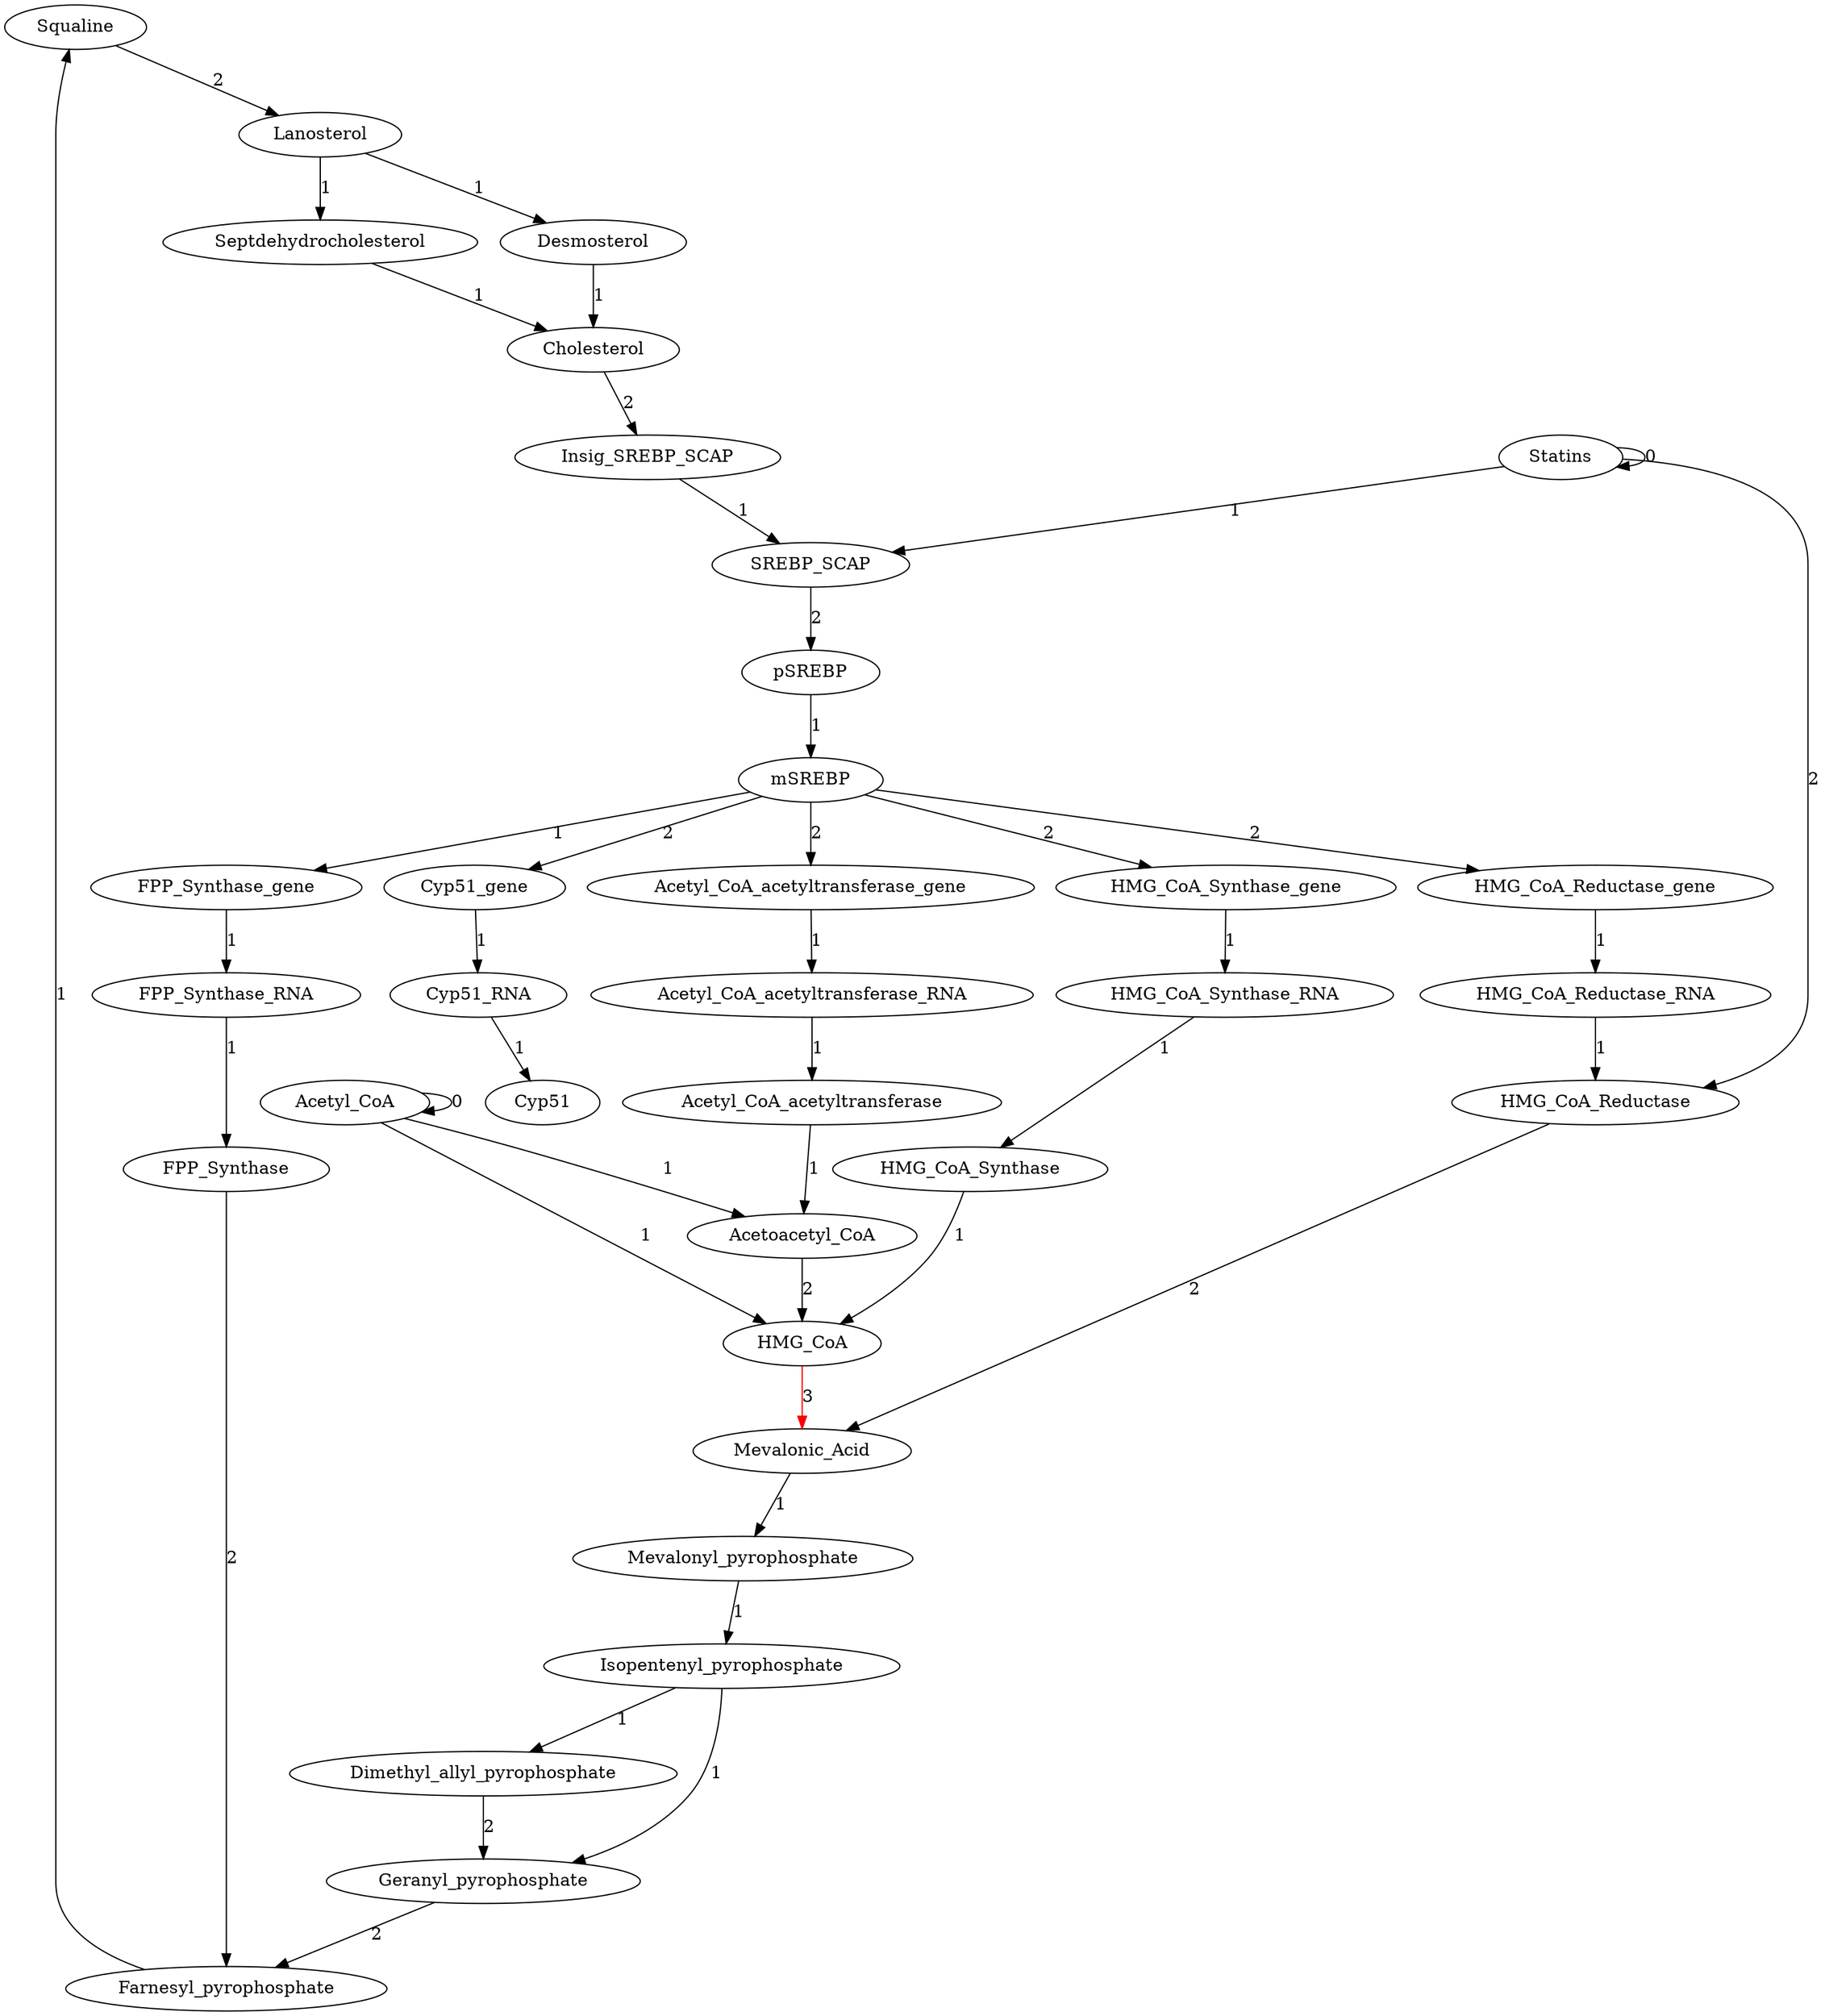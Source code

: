 digraph  {
" Squaline " [equation="  ( Farnesyl_pyrophosphate ) "];
" Lanosterol " [equation="  ( Squaline ) "];
" Acetyl_CoA " [equation="  ( Acetyl_CoA ) "];
" HMG_CoA_Reductase_RNA " [equation="  ( HMG_CoA_Reductase_gene ) "];
" Cyp51_RNA " [equation="  ( Cyp51_gene ) "];
" Septdehydrocholesterol " [equation="  ( Lanosterol ) "];
" Insig_SREBP_SCAP " [equation="  ! (  ( Cholesterol )  ) "];
" FPP_Synthase_gene " [equation="  ( mSREBP ) "];
" HMG_CoA_Reductase_gene " [equation="  ( mSREBP ) "];
" Acetyl_CoA_acetyltransferase_RNA " [equation="  ( Acetyl_CoA_acetyltransferase_gene ) "];
" Statins " [equation="  ( Statins ) "];
" Acetyl_CoA_acetyltransferase_gene " [equation="  ( mSREBP ) "];
" Desmosterol " [equation="  ( Lanosterol ) "];
" Mevalonic_Acid " [equation="  ( HMG_CoA && (  (  ( HMG_CoA_Reductase )  )  ) ) "];
" Acetoacetyl_CoA " [equation="  ( Acetyl_CoA && (  (  ( Acetyl_CoA_acetyltransferase )  )  ) ) "];
" Mevalonyl_pyrophosphate " [equation="  ( Mevalonic_Acid ) "];
" HMG_CoA " [equation="  ( Acetoacetyl_CoA && (  (  ( Acetyl_CoA && HMG_CoA_Synthase )  )  ) ) "];
" Dimethyl_allyl_pyrophosphate " [equation="  ( Isopentenyl_pyrophosphate ) "];
" HMG_CoA_Reductase " [equation="  (  ( HMG_CoA_Reductase_RNA  ) && ! ( Statins  )  ) "];
" FPP_Synthase " [equation="  ( FPP_Synthase_RNA ) "];
" HMG_CoA_Synthase_RNA " [equation="  ( HMG_CoA_Synthase_gene ) "];
" SREBP_SCAP " [equation="  (  ( Insig_SREBP_SCAP  ) && ! ( Statins  )  ) "];
" Geranyl_pyrophosphate " [equation="  ( Dimethyl_allyl_pyrophosphate )  || ( Isopentenyl_pyrophosphate ) "];
" Cyp51 " [equation="  ( Cyp51_RNA ) "];
" Isopentenyl_pyrophosphate " [equation="  ( Mevalonyl_pyrophosphate ) "];
" Acetyl_CoA_acetyltransferase " [equation="  ( Acetyl_CoA_acetyltransferase_RNA ) "];
" Farnesyl_pyrophosphate " [equation="  (  ( Geranyl_pyrophosphate  ) && ! ( FPP_Synthase  )  ) "];
" mSREBP " [equation="  ( pSREBP ) "];
" FPP_Synthase_RNA " [equation="  ( FPP_Synthase_gene ) "];
" pSREBP " [equation="  ( SREBP_SCAP ) "];
" HMG_CoA_Synthase_gene " [equation="  ( mSREBP ) "];
" Cyp51_gene " [equation="  ( mSREBP ) "];
" Cholesterol " [equation="  ( Desmosterol )  || ( Septdehydrocholesterol ) "];
" HMG_CoA_Synthase " [equation="  ( HMG_CoA_Synthase_RNA ) "];
" Squaline " -> " Lanosterol "  [color=black, label=2];
" Lanosterol " -> " Septdehydrocholesterol "  [color=black, label=1];
" Lanosterol " -> " Desmosterol "  [color=black, label=1];
" Acetyl_CoA " -> " Acetyl_CoA "  [color=black, label=0];
" Acetyl_CoA " -> " Acetoacetyl_CoA "  [color=black, label=1];
" Acetyl_CoA " -> " HMG_CoA "  [color=black, label=1];
" HMG_CoA_Reductase_RNA " -> " HMG_CoA_Reductase "  [color=black, label=1];
" Cyp51_RNA " -> " Cyp51 "  [color=black, label=1];
" Septdehydrocholesterol " -> " Cholesterol "  [color=black, label=1];
" Insig_SREBP_SCAP " -> " SREBP_SCAP "  [color=black, label=1];
" FPP_Synthase_gene " -> " FPP_Synthase_RNA "  [color=black, label=1];
" HMG_CoA_Reductase_gene " -> " HMG_CoA_Reductase_RNA "  [color=black, label=1];
" Acetyl_CoA_acetyltransferase_RNA " -> " Acetyl_CoA_acetyltransferase "  [color=black, label=1];
" Statins " -> " Statins "  [color=black, label=0];
" Statins " -> " HMG_CoA_Reductase "  [color=black, label=2];
" Statins " -> " SREBP_SCAP "  [color=black, label=1];
" Acetyl_CoA_acetyltransferase_gene " -> " Acetyl_CoA_acetyltransferase_RNA "  [color=black, label=1];
" Desmosterol " -> " Cholesterol "  [color=black, label=1];
" Mevalonic_Acid " -> " Mevalonyl_pyrophosphate "  [color=black, label=1];
" Acetoacetyl_CoA " -> " HMG_CoA "  [color=black, label=2];
" Mevalonyl_pyrophosphate " -> " Isopentenyl_pyrophosphate "  [color=black, label=1];
" HMG_CoA " -> " Mevalonic_Acid "  [color=red, label=3];
" Dimethyl_allyl_pyrophosphate " -> " Geranyl_pyrophosphate "  [color=black, label=2];
" HMG_CoA_Reductase " -> " Mevalonic_Acid "  [color=black, label=2];
" FPP_Synthase " -> " Farnesyl_pyrophosphate "  [color=black, label=2];
" HMG_CoA_Synthase_RNA " -> " HMG_CoA_Synthase "  [color=black, label=1];
" SREBP_SCAP " -> " pSREBP "  [color=black, label=2];
" Geranyl_pyrophosphate " -> " Farnesyl_pyrophosphate "  [color=black, label=2];
" Isopentenyl_pyrophosphate " -> " Dimethyl_allyl_pyrophosphate "  [color=black, label=1];
" Isopentenyl_pyrophosphate " -> " Geranyl_pyrophosphate "  [color=black, label=1];
" Acetyl_CoA_acetyltransferase " -> " Acetoacetyl_CoA "  [color=black, label=1];
" Farnesyl_pyrophosphate " -> " Squaline "  [color=black, label=1];
" mSREBP " -> " FPP_Synthase_gene "  [color=black, label=1];
" mSREBP " -> " HMG_CoA_Reductase_gene "  [color=black, label=2];
" mSREBP " -> " Acetyl_CoA_acetyltransferase_gene "  [color=black, label=2];
" mSREBP " -> " HMG_CoA_Synthase_gene "  [color=black, label=2];
" mSREBP " -> " Cyp51_gene "  [color=black, label=2];
" FPP_Synthase_RNA " -> " FPP_Synthase "  [color=black, label=1];
" pSREBP " -> " mSREBP "  [color=black, label=1];
" HMG_CoA_Synthase_gene " -> " HMG_CoA_Synthase_RNA "  [color=black, label=1];
" Cyp51_gene " -> " Cyp51_RNA "  [color=black, label=1];
" Cholesterol " -> " Insig_SREBP_SCAP "  [color=black, label=2];
" HMG_CoA_Synthase " -> " HMG_CoA "  [color=black, label=1];
}
